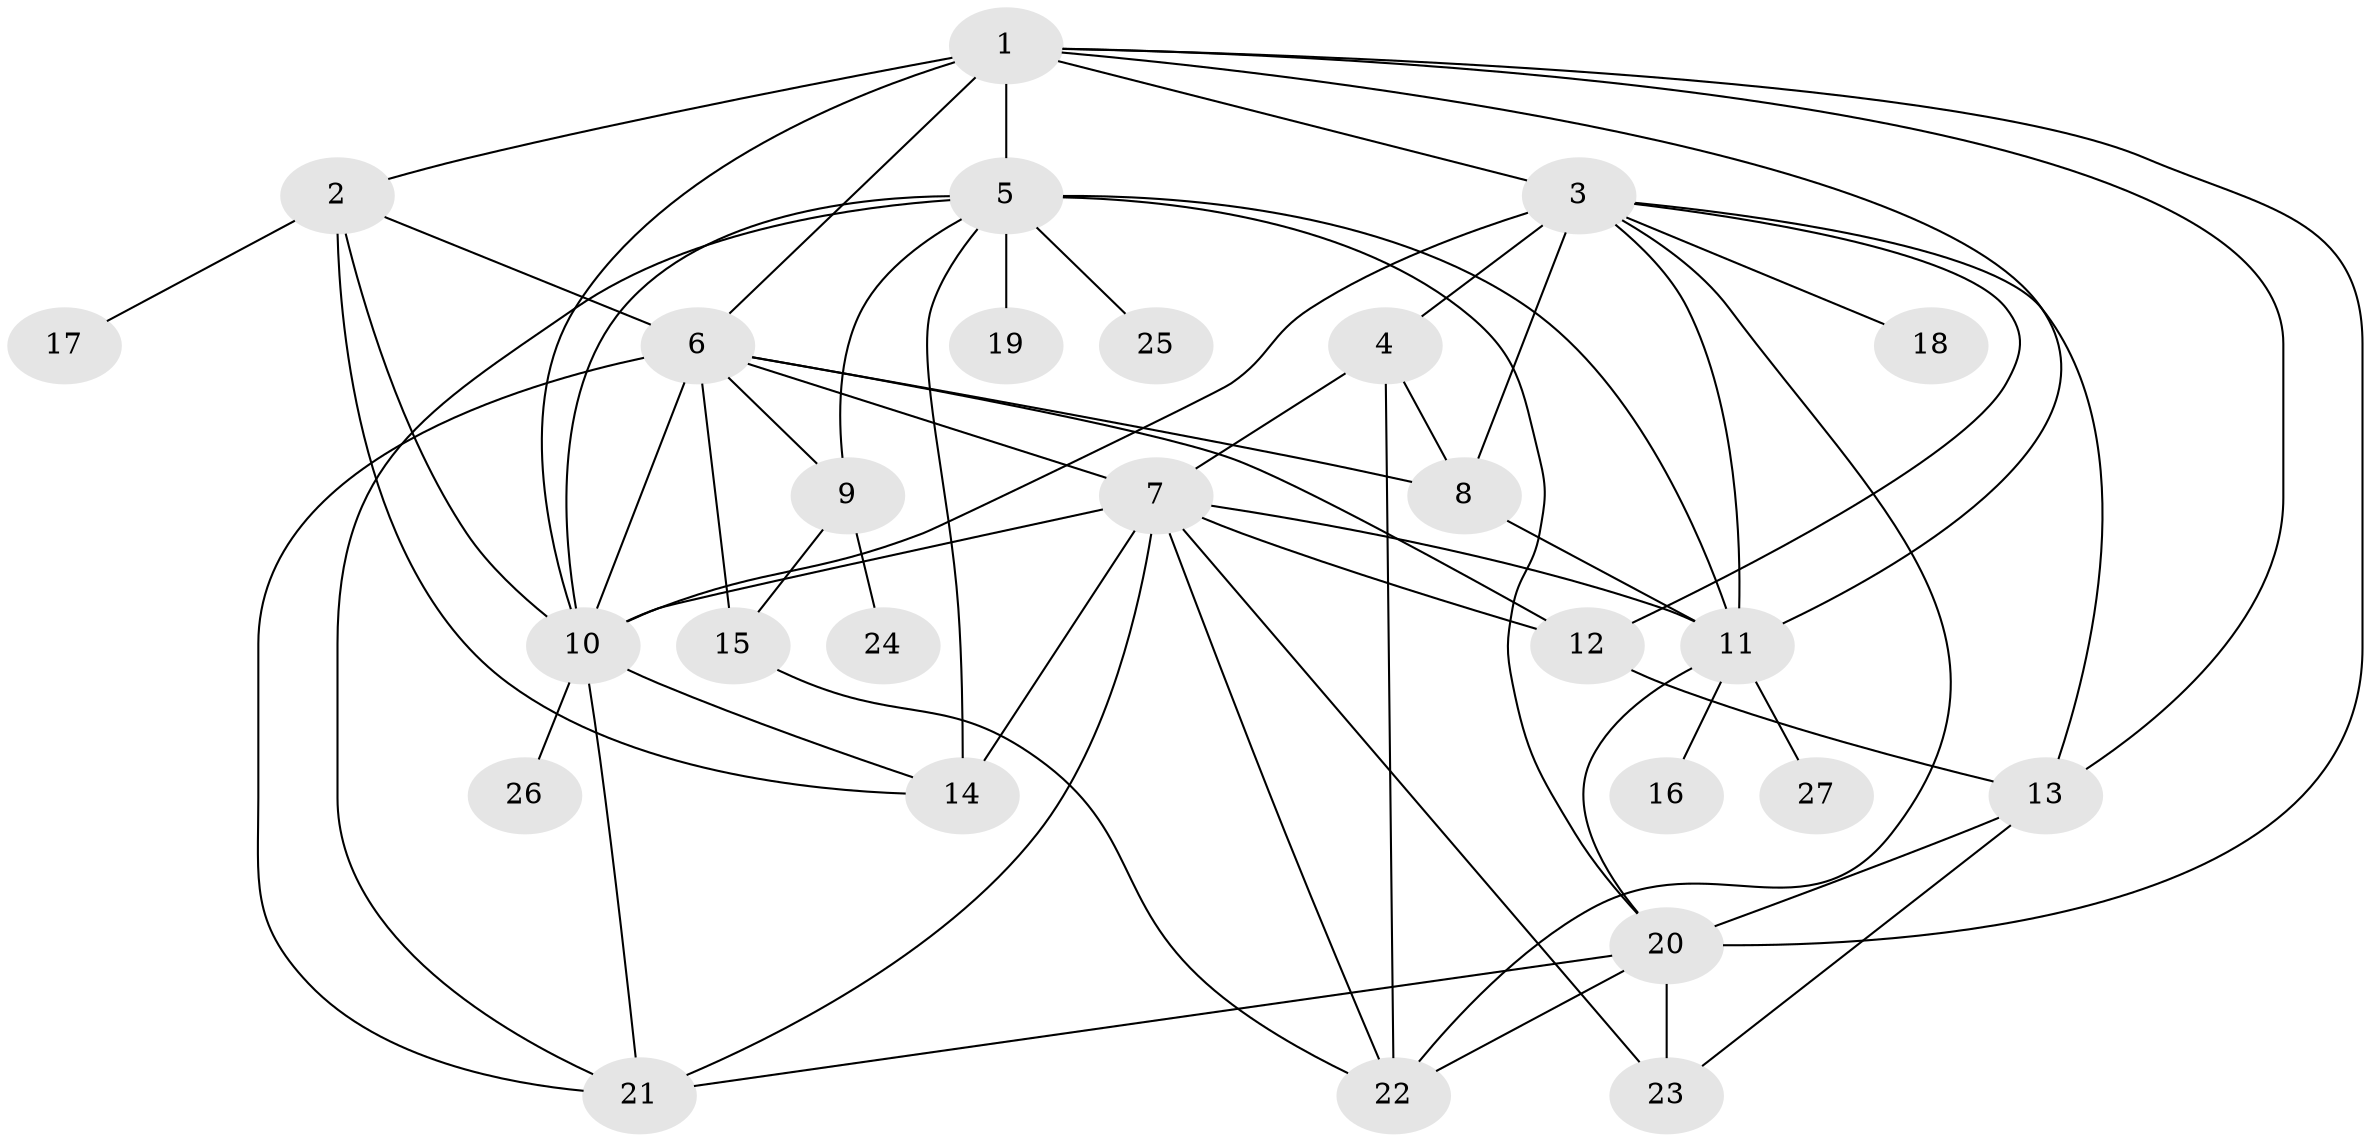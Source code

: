 // original degree distribution, {21: 0.012195121951219513, 5: 0.0975609756097561, 14: 0.024390243902439025, 1: 0.4268292682926829, 17: 0.012195121951219513, 8: 0.012195121951219513, 4: 0.0975609756097561, 3: 0.0975609756097561, 2: 0.18292682926829268, 6: 0.024390243902439025, 7: 0.012195121951219513}
// Generated by graph-tools (version 1.1) at 2025/50/03/04/25 22:50:10]
// undirected, 27 vertices, 61 edges
graph export_dot {
  node [color=gray90,style=filled];
  1;
  2;
  3;
  4;
  5;
  6;
  7;
  8;
  9;
  10;
  11;
  12;
  13;
  14;
  15;
  16;
  17;
  18;
  19;
  20;
  21;
  22;
  23;
  24;
  25;
  26;
  27;
  1 -- 2 [weight=2.0];
  1 -- 3 [weight=2.0];
  1 -- 5 [weight=11.0];
  1 -- 6 [weight=1.0];
  1 -- 10 [weight=2.0];
  1 -- 11 [weight=1.0];
  1 -- 13 [weight=1.0];
  1 -- 20 [weight=1.0];
  2 -- 6 [weight=1.0];
  2 -- 10 [weight=2.0];
  2 -- 14 [weight=1.0];
  2 -- 17 [weight=2.0];
  3 -- 4 [weight=1.0];
  3 -- 8 [weight=1.0];
  3 -- 10 [weight=2.0];
  3 -- 11 [weight=1.0];
  3 -- 12 [weight=1.0];
  3 -- 13 [weight=1.0];
  3 -- 18 [weight=1.0];
  3 -- 22 [weight=1.0];
  4 -- 7 [weight=1.0];
  4 -- 8 [weight=1.0];
  4 -- 22 [weight=1.0];
  5 -- 9 [weight=1.0];
  5 -- 10 [weight=1.0];
  5 -- 11 [weight=1.0];
  5 -- 14 [weight=1.0];
  5 -- 19 [weight=2.0];
  5 -- 20 [weight=1.0];
  5 -- 21 [weight=1.0];
  5 -- 25 [weight=1.0];
  6 -- 7 [weight=1.0];
  6 -- 8 [weight=1.0];
  6 -- 9 [weight=6.0];
  6 -- 10 [weight=2.0];
  6 -- 12 [weight=1.0];
  6 -- 15 [weight=1.0];
  6 -- 21 [weight=1.0];
  7 -- 10 [weight=1.0];
  7 -- 11 [weight=1.0];
  7 -- 12 [weight=1.0];
  7 -- 14 [weight=6.0];
  7 -- 21 [weight=1.0];
  7 -- 22 [weight=1.0];
  7 -- 23 [weight=1.0];
  8 -- 11 [weight=1.0];
  9 -- 15 [weight=1.0];
  9 -- 24 [weight=1.0];
  10 -- 14 [weight=1.0];
  10 -- 21 [weight=1.0];
  10 -- 26 [weight=1.0];
  11 -- 16 [weight=1.0];
  11 -- 20 [weight=1.0];
  11 -- 27 [weight=1.0];
  12 -- 13 [weight=1.0];
  13 -- 20 [weight=1.0];
  13 -- 23 [weight=1.0];
  15 -- 22 [weight=1.0];
  20 -- 21 [weight=1.0];
  20 -- 22 [weight=1.0];
  20 -- 23 [weight=3.0];
}
